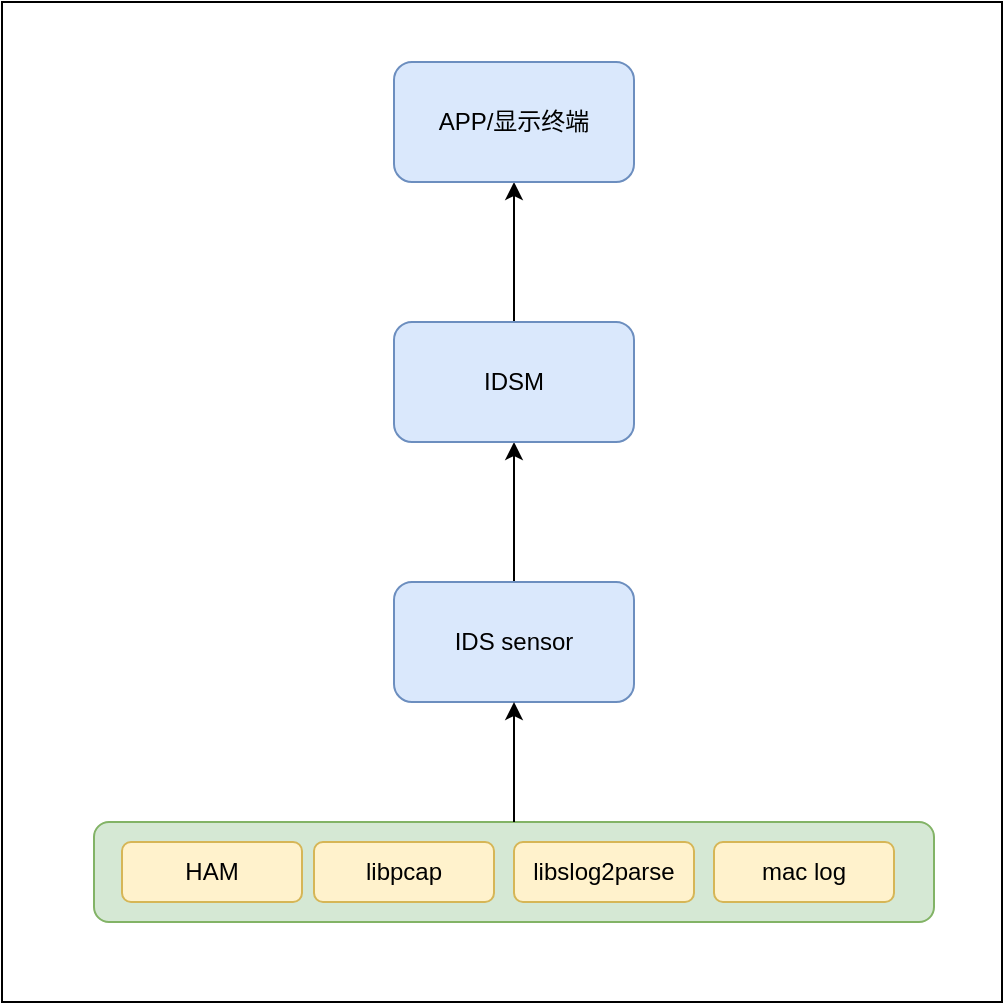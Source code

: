<mxfile version="24.7.7">
  <diagram name="第 1 页" id="c5ULhFlpVbo5xQjqxNRR">
    <mxGraphModel dx="852" dy="1697" grid="1" gridSize="10" guides="1" tooltips="1" connect="1" arrows="1" fold="1" page="1" pageScale="1" pageWidth="827" pageHeight="1169" math="0" shadow="0">
      <root>
        <mxCell id="0" />
        <mxCell id="1" parent="0" />
        <mxCell id="vr5x9FidwY8XEMQChV_H-2" value="" style="whiteSpace=wrap;html=1;aspect=fixed;" parent="1" vertex="1">
          <mxGeometry x="164" y="-40" width="500" height="500" as="geometry" />
        </mxCell>
        <mxCell id="vr5x9FidwY8XEMQChV_H-17" style="edgeStyle=orthogonalEdgeStyle;rounded=0;orthogonalLoop=1;jettySize=auto;html=1;entryX=0.5;entryY=1;entryDx=0;entryDy=0;" parent="1" source="vr5x9FidwY8XEMQChV_H-3" target="vr5x9FidwY8XEMQChV_H-16" edge="1">
          <mxGeometry relative="1" as="geometry" />
        </mxCell>
        <mxCell id="vr5x9FidwY8XEMQChV_H-3" value="IDS sensor" style="rounded=1;whiteSpace=wrap;html=1;fillColor=#dae8fc;strokeColor=#6c8ebf;" parent="1" vertex="1">
          <mxGeometry x="360" y="250" width="120" height="60" as="geometry" />
        </mxCell>
        <mxCell id="vr5x9FidwY8XEMQChV_H-12" value="" style="group" parent="1" vertex="1" connectable="0">
          <mxGeometry x="210" y="370" width="420" height="50" as="geometry" />
        </mxCell>
        <mxCell id="vr5x9FidwY8XEMQChV_H-4" value="" style="rounded=1;whiteSpace=wrap;html=1;fillColor=#d5e8d4;strokeColor=#82b366;" parent="vr5x9FidwY8XEMQChV_H-12" vertex="1">
          <mxGeometry width="420" height="50" as="geometry" />
        </mxCell>
        <mxCell id="vr5x9FidwY8XEMQChV_H-5" value="HAM" style="rounded=1;whiteSpace=wrap;html=1;fillColor=#fff2cc;strokeColor=#d6b656;" parent="vr5x9FidwY8XEMQChV_H-12" vertex="1">
          <mxGeometry x="14" y="10" width="90" height="30" as="geometry" />
        </mxCell>
        <mxCell id="vr5x9FidwY8XEMQChV_H-6" value="mac log" style="rounded=1;whiteSpace=wrap;html=1;fillColor=#fff2cc;strokeColor=#d6b656;" parent="vr5x9FidwY8XEMQChV_H-12" vertex="1">
          <mxGeometry x="310" y="10" width="90" height="30" as="geometry" />
        </mxCell>
        <mxCell id="vr5x9FidwY8XEMQChV_H-7" value="libpcap" style="rounded=1;whiteSpace=wrap;html=1;fillColor=#fff2cc;strokeColor=#d6b656;" parent="vr5x9FidwY8XEMQChV_H-12" vertex="1">
          <mxGeometry x="110" y="10" width="90" height="30" as="geometry" />
        </mxCell>
        <mxCell id="vr5x9FidwY8XEMQChV_H-8" value="libslog2parse" style="rounded=1;whiteSpace=wrap;html=1;fillColor=#fff2cc;strokeColor=#d6b656;" parent="vr5x9FidwY8XEMQChV_H-12" vertex="1">
          <mxGeometry x="210" y="10" width="90" height="30" as="geometry" />
        </mxCell>
        <mxCell id="vr5x9FidwY8XEMQChV_H-14" style="edgeStyle=orthogonalEdgeStyle;rounded=0;orthogonalLoop=1;jettySize=auto;html=1;entryX=0.5;entryY=1;entryDx=0;entryDy=0;" parent="1" source="vr5x9FidwY8XEMQChV_H-4" target="vr5x9FidwY8XEMQChV_H-3" edge="1">
          <mxGeometry relative="1" as="geometry" />
        </mxCell>
        <mxCell id="vr5x9FidwY8XEMQChV_H-19" style="edgeStyle=orthogonalEdgeStyle;rounded=0;orthogonalLoop=1;jettySize=auto;html=1;entryX=0.5;entryY=1;entryDx=0;entryDy=0;" parent="1" source="vr5x9FidwY8XEMQChV_H-16" target="vr5x9FidwY8XEMQChV_H-18" edge="1">
          <mxGeometry relative="1" as="geometry" />
        </mxCell>
        <mxCell id="vr5x9FidwY8XEMQChV_H-16" value="IDSM" style="rounded=1;whiteSpace=wrap;html=1;fillColor=#dae8fc;strokeColor=#6c8ebf;" parent="1" vertex="1">
          <mxGeometry x="360" y="120" width="120" height="60" as="geometry" />
        </mxCell>
        <mxCell id="vr5x9FidwY8XEMQChV_H-18" value="APP/显示终端" style="rounded=1;whiteSpace=wrap;html=1;fillColor=#dae8fc;strokeColor=#6c8ebf;" parent="1" vertex="1">
          <mxGeometry x="360" y="-10" width="120" height="60" as="geometry" />
        </mxCell>
      </root>
    </mxGraphModel>
  </diagram>
</mxfile>
